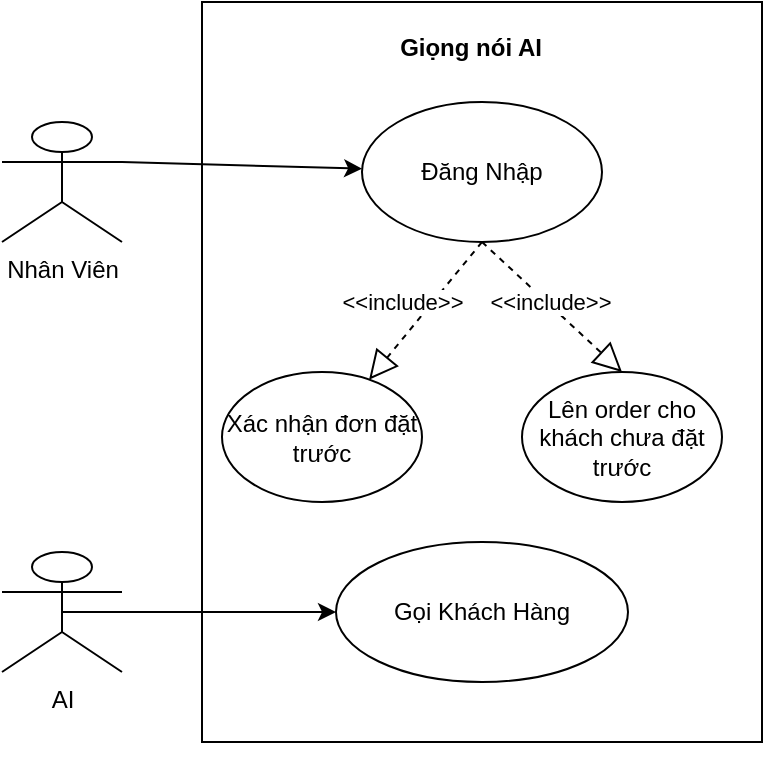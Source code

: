 <mxfile version="22.0.8" type="device">
  <diagram name="Trang-1" id="ZBcxui9xoKUOQCigZdpi">
    <mxGraphModel dx="824" dy="385" grid="1" gridSize="10" guides="1" tooltips="1" connect="1" arrows="1" fold="1" page="1" pageScale="1" pageWidth="827" pageHeight="1169" math="0" shadow="0">
      <root>
        <mxCell id="0" />
        <mxCell id="1" parent="0" />
        <mxCell id="Bxiez1ijw_XSGVXrORmv-4" value="" style="rounded=0;whiteSpace=wrap;html=1;" vertex="1" parent="1">
          <mxGeometry x="280" y="120" width="280" height="370" as="geometry" />
        </mxCell>
        <mxCell id="Bxiez1ijw_XSGVXrORmv-18" style="edgeStyle=none;rounded=0;orthogonalLoop=1;jettySize=auto;html=1;exitX=1;exitY=0.333;exitDx=0;exitDy=0;exitPerimeter=0;" edge="1" parent="1" source="Bxiez1ijw_XSGVXrORmv-5" target="Bxiez1ijw_XSGVXrORmv-11">
          <mxGeometry relative="1" as="geometry" />
        </mxCell>
        <mxCell id="Bxiez1ijw_XSGVXrORmv-5" value="Nhân Viên&lt;br&gt;" style="shape=umlActor;verticalLabelPosition=bottom;verticalAlign=top;html=1;" vertex="1" parent="1">
          <mxGeometry x="180" y="180" width="60" height="60" as="geometry" />
        </mxCell>
        <mxCell id="Bxiez1ijw_XSGVXrORmv-34" style="edgeStyle=none;rounded=0;orthogonalLoop=1;jettySize=auto;html=1;exitX=0.5;exitY=0.5;exitDx=0;exitDy=0;exitPerimeter=0;entryX=0;entryY=0.5;entryDx=0;entryDy=0;" edge="1" parent="1" source="Bxiez1ijw_XSGVXrORmv-9" target="Bxiez1ijw_XSGVXrORmv-12">
          <mxGeometry relative="1" as="geometry" />
        </mxCell>
        <mxCell id="Bxiez1ijw_XSGVXrORmv-9" value="AI&lt;br&gt;" style="shape=umlActor;verticalLabelPosition=bottom;verticalAlign=top;html=1;" vertex="1" parent="1">
          <mxGeometry x="180" y="395" width="60" height="60" as="geometry" />
        </mxCell>
        <mxCell id="Bxiez1ijw_XSGVXrORmv-11" value="Đăng Nhập&lt;br&gt;" style="ellipse;whiteSpace=wrap;html=1;" vertex="1" parent="1">
          <mxGeometry x="360" y="170" width="120" height="70" as="geometry" />
        </mxCell>
        <mxCell id="Bxiez1ijw_XSGVXrORmv-12" value="Gọi Khách Hàng" style="ellipse;whiteSpace=wrap;html=1;" vertex="1" parent="1">
          <mxGeometry x="347" y="390" width="146" height="70" as="geometry" />
        </mxCell>
        <mxCell id="Bxiez1ijw_XSGVXrORmv-20" value="" style="endArrow=block;dashed=1;endFill=0;endSize=12;html=1;rounded=0;" edge="1" parent="1" target="Bxiez1ijw_XSGVXrORmv-21">
          <mxGeometry width="160" relative="1" as="geometry">
            <mxPoint x="420" y="240" as="sourcePoint" />
            <mxPoint x="490" y="440" as="targetPoint" />
          </mxGeometry>
        </mxCell>
        <mxCell id="Bxiez1ijw_XSGVXrORmv-22" value="&amp;lt;&amp;lt;include&amp;gt;&amp;gt;" style="edgeLabel;html=1;align=center;verticalAlign=middle;resizable=0;points=[];" vertex="1" connectable="0" parent="Bxiez1ijw_XSGVXrORmv-20">
          <mxGeometry x="-0.015" y="1" relative="1" as="geometry">
            <mxPoint x="-13" y="-5" as="offset" />
          </mxGeometry>
        </mxCell>
        <mxCell id="Bxiez1ijw_XSGVXrORmv-21" value="Xác nhận đơn đặt trước" style="ellipse;whiteSpace=wrap;html=1;" vertex="1" parent="1">
          <mxGeometry x="290" y="305" width="100" height="65" as="geometry" />
        </mxCell>
        <mxCell id="Bxiez1ijw_XSGVXrORmv-23" value="Giọng nói AI" style="text;align=center;fontStyle=1;verticalAlign=middle;spacingLeft=3;spacingRight=3;strokeColor=none;rotatable=0;points=[[0,0.5],[1,0.5]];portConstraint=eastwest;html=1;" vertex="1" parent="1">
          <mxGeometry x="374" y="130" width="80" height="26" as="geometry" />
        </mxCell>
        <mxCell id="Bxiez1ijw_XSGVXrORmv-24" value="Lên order cho khách chưa đặt trước" style="ellipse;whiteSpace=wrap;html=1;" vertex="1" parent="1">
          <mxGeometry x="440" y="305" width="100" height="65" as="geometry" />
        </mxCell>
        <mxCell id="Bxiez1ijw_XSGVXrORmv-25" value="" style="endArrow=block;dashed=1;endFill=0;endSize=12;html=1;rounded=0;entryX=0.5;entryY=0;entryDx=0;entryDy=0;" edge="1" parent="1" target="Bxiez1ijw_XSGVXrORmv-24">
          <mxGeometry width="160" relative="1" as="geometry">
            <mxPoint x="420" y="240" as="sourcePoint" />
            <mxPoint x="550" y="350" as="targetPoint" />
          </mxGeometry>
        </mxCell>
        <mxCell id="Bxiez1ijw_XSGVXrORmv-26" value="&amp;lt;&amp;lt;include&amp;gt;&amp;gt;" style="edgeLabel;html=1;align=center;verticalAlign=middle;resizable=0;points=[];" vertex="1" connectable="0" parent="Bxiez1ijw_XSGVXrORmv-25">
          <mxGeometry x="-0.054" y="1" relative="1" as="geometry">
            <mxPoint as="offset" />
          </mxGeometry>
        </mxCell>
        <mxCell id="Bxiez1ijw_XSGVXrORmv-27" style="edgeStyle=none;rounded=0;orthogonalLoop=1;jettySize=auto;html=1;exitX=0.5;exitY=1;exitDx=0;exitDy=0;" edge="1" parent="1" source="Bxiez1ijw_XSGVXrORmv-4" target="Bxiez1ijw_XSGVXrORmv-4">
          <mxGeometry relative="1" as="geometry" />
        </mxCell>
        <mxCell id="Bxiez1ijw_XSGVXrORmv-28" style="edgeStyle=none;rounded=0;orthogonalLoop=1;jettySize=auto;html=1;exitX=1;exitY=0.5;exitDx=0;exitDy=0;" edge="1" parent="1" source="Bxiez1ijw_XSGVXrORmv-11" target="Bxiez1ijw_XSGVXrORmv-11">
          <mxGeometry relative="1" as="geometry" />
        </mxCell>
        <mxCell id="Bxiez1ijw_XSGVXrORmv-33" style="edgeStyle=none;rounded=0;orthogonalLoop=1;jettySize=auto;html=1;exitX=0.5;exitY=1;exitDx=0;exitDy=0;" edge="1" parent="1" source="Bxiez1ijw_XSGVXrORmv-4" target="Bxiez1ijw_XSGVXrORmv-4">
          <mxGeometry relative="1" as="geometry" />
        </mxCell>
      </root>
    </mxGraphModel>
  </diagram>
</mxfile>
